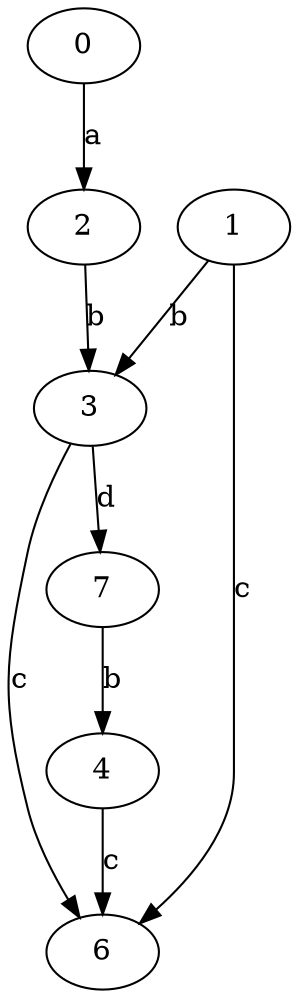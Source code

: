 strict digraph  {
0;
1;
2;
3;
4;
6;
7;
0 -> 2  [label=a];
1 -> 3  [label=b];
1 -> 6  [label=c];
2 -> 3  [label=b];
3 -> 6  [label=c];
3 -> 7  [label=d];
4 -> 6  [label=c];
7 -> 4  [label=b];
}
